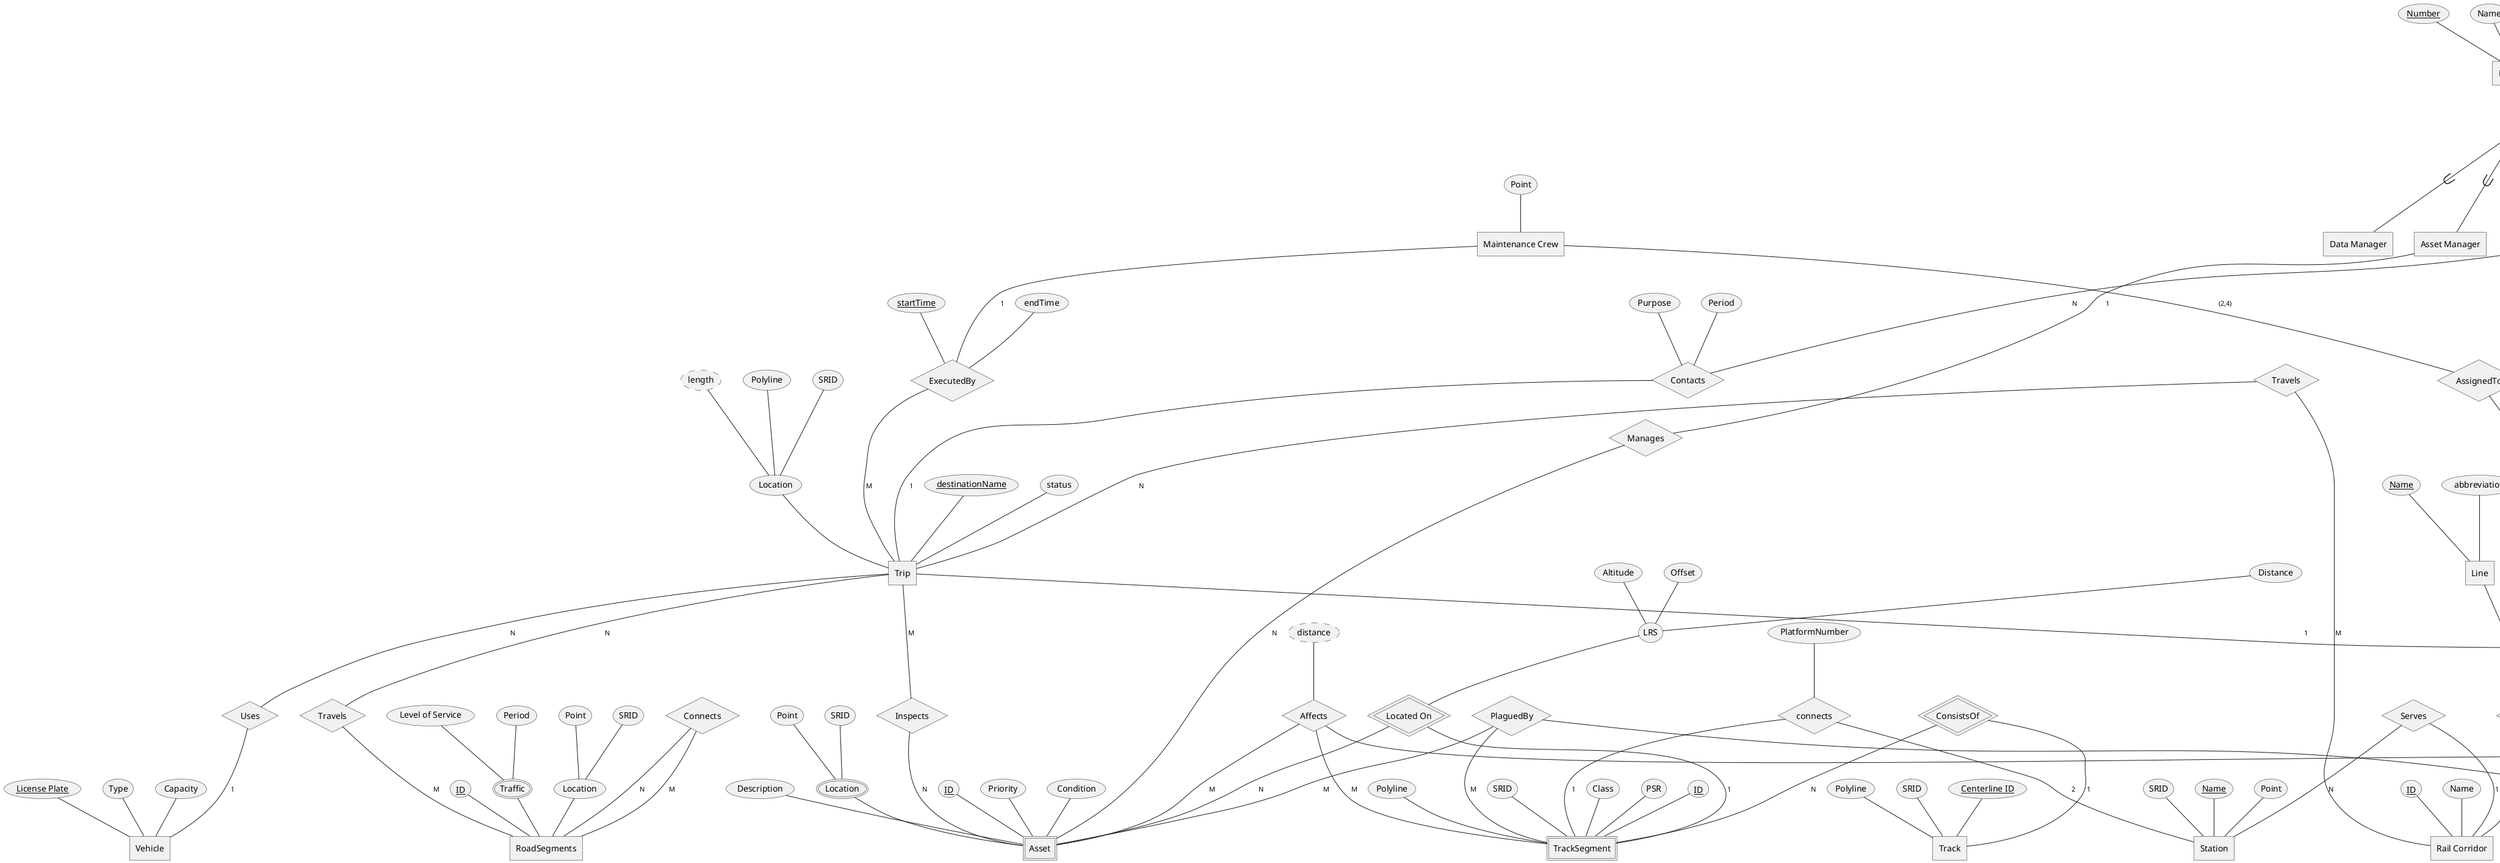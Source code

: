@startchen
' ========== HIGH-LEVEL ENTITIES ==========
' ========== Employees and Roles ==========
entity Employee {
    Number <<key>>
    Name
    Email
    PhoneNumber
}

entity "Data Manager" as DM {
}
entity "Maintenance Employee" as ME {
    lastTraining
}
entity "Asset Manager" as AM {
}
entity "Emergency Responder" as ER {
}

Employee ->- o { DM, ME, AM, ER }

' ========== Maintenance Crew and Assignments ==========
entity "Maintenance Crew" as Crew {
    Point
}

relationship AssignedTo {
}
Crew -(2,4)- AssignedTo
AssignedTo -N- ME

' ========== RAIL INFRASTRUCTURE ==========
' ========== Rail Corridor and Lines ==========
entity "Rail Corridor" as Corridor {
    ID <<key>>
    Name
}

entity Line {
    Name <<key>>
    abbreviation
}

relationship "Operates On" as OperatesOn {
}
Line -1- OperatesOn
OperatesOn -N- Corridor

' ========== Stations ==========
entity Station {
    Name <<key>>
    Point
    SRID
}

relationship Serves {
}
Serves -N- Station
Serves -1- Corridor

' ========== Tracks and Segments ==========
entity Track {
    Centerline ID <<key>>
    Polyline
    SRID
}

entity TrackSegment <<weak>> {
    ID <<key>>
    Polyline
    SRID
    Class
    PSR
    ' Permanent Speed Restriction
}

relationship ConsistsOf <<identifying>> {
}
ConsistsOf -N- TrackSegment
ConsistsOf -1- Track

relationship connects {
    PlatformNumber
}
connects -2- Station
connects -1- TrackSegment

' ========== ASSETS AND ISSUES ==========
' ========== Assets and Management ==========
entity Asset <<weak>> {
    ID <<key>>

    Priority
    Condition
    Description

    Location <<multi>> {
        Point
        SRID
    }
}

relationship Manages {
}
AM -1- Manages
Manages -N- Asset

relationship "Located On" as LocatedOn <<identifying>> {
    LRS {
        Offset
        Distance
        Altitude
    }
}
LocatedOn -N- Asset
LocatedOn -1- TrackSegment

' ========== Faults and Reports ==========
entity Fault {
    ID <<key>>

    Severity
    Description
    Type
}

relationship Reports {
}
Reports -N- ME
Reports -1- Fault

relationship PlaguedBy {
}
PlaguedBy -N- Fault
PlaguedBy -M- Asset
PlaguedBy -M- TrackSegment

' ========== Hazards ==========
entity Hazard {
    ID <<key>>
    Description
    Type

        Location {
            Polygon
            SRID
        }

}

relationship Affects {
    distance <<derived>>
}
Affects -N- Hazard
Affects -M- Asset
Affects -M- TrackSegment

' ========== Photographs ==========
entity Photograph <<multi>> {
    ID <<key>>
    Location <<multi>> {
        Point <<key>>
        SRID <<key>>
        timestamp <<key>>
    }
    BYTEA
}

relationship Shows {
}
Shows -N- Photograph
Shows -1- Fault

' ========== SUPPORT ENTITIES ==========
' ========== Hospitals ==========
entity Hospital {
    ID <<key>>
    Name
    PhoneNumber

    Location {
        Point
        SRID
    }
}

relationship Calls {
}
ER -N- Calls
Calls -1- Hospital

' ========== Road Segments ==========
entity RoadSegments {
    ID <<key>>

    Traffic <<multi>> {
        Level of Service
        Period
    }

    Location {
        Point
        SRID
    }
}

relationship Connects {
}
Connects -N- RoadSegments
Connects -M- RoadSegments

' ========== OPERATIONS ==========
' ========== Trips and Inspections ==========
entity Trip {
    destinationName <<key>>
    status

   Location {
        Polyline
        SRID
        length <<derived>>
    }

}

relationship Contacts {
    Purpose
    Period
}

ER -N- Contacts
Contacts -1- Trip

entity Vehicle {
    License Plate <<key>>
    Type
    Capacity
}

relationship Uses {
}
Trip -N- Uses
Uses -1- Vehicle

relationship Travels {
}
Trip -N- Travels
Travels -M- RoadSegments

relationship "Travels" as TravelTrack {
}
TravelTrack -N- Trip
TravelTrack -M- Corridor

relationship Inspects {
}
Inspects -N- Asset
Trip -M- Inspects

relationship ExecutedBy {
    startTime <<key>>
    endTime
}
ExecutedBy -M- Trip
Crew -1- ExecutedBy

relationship "Nearest Hospital" as NearestHospital {
    distance <<derived>>
}
Trip -1- NearestHospital
NearestHospital -1- Hospital
@endchen
